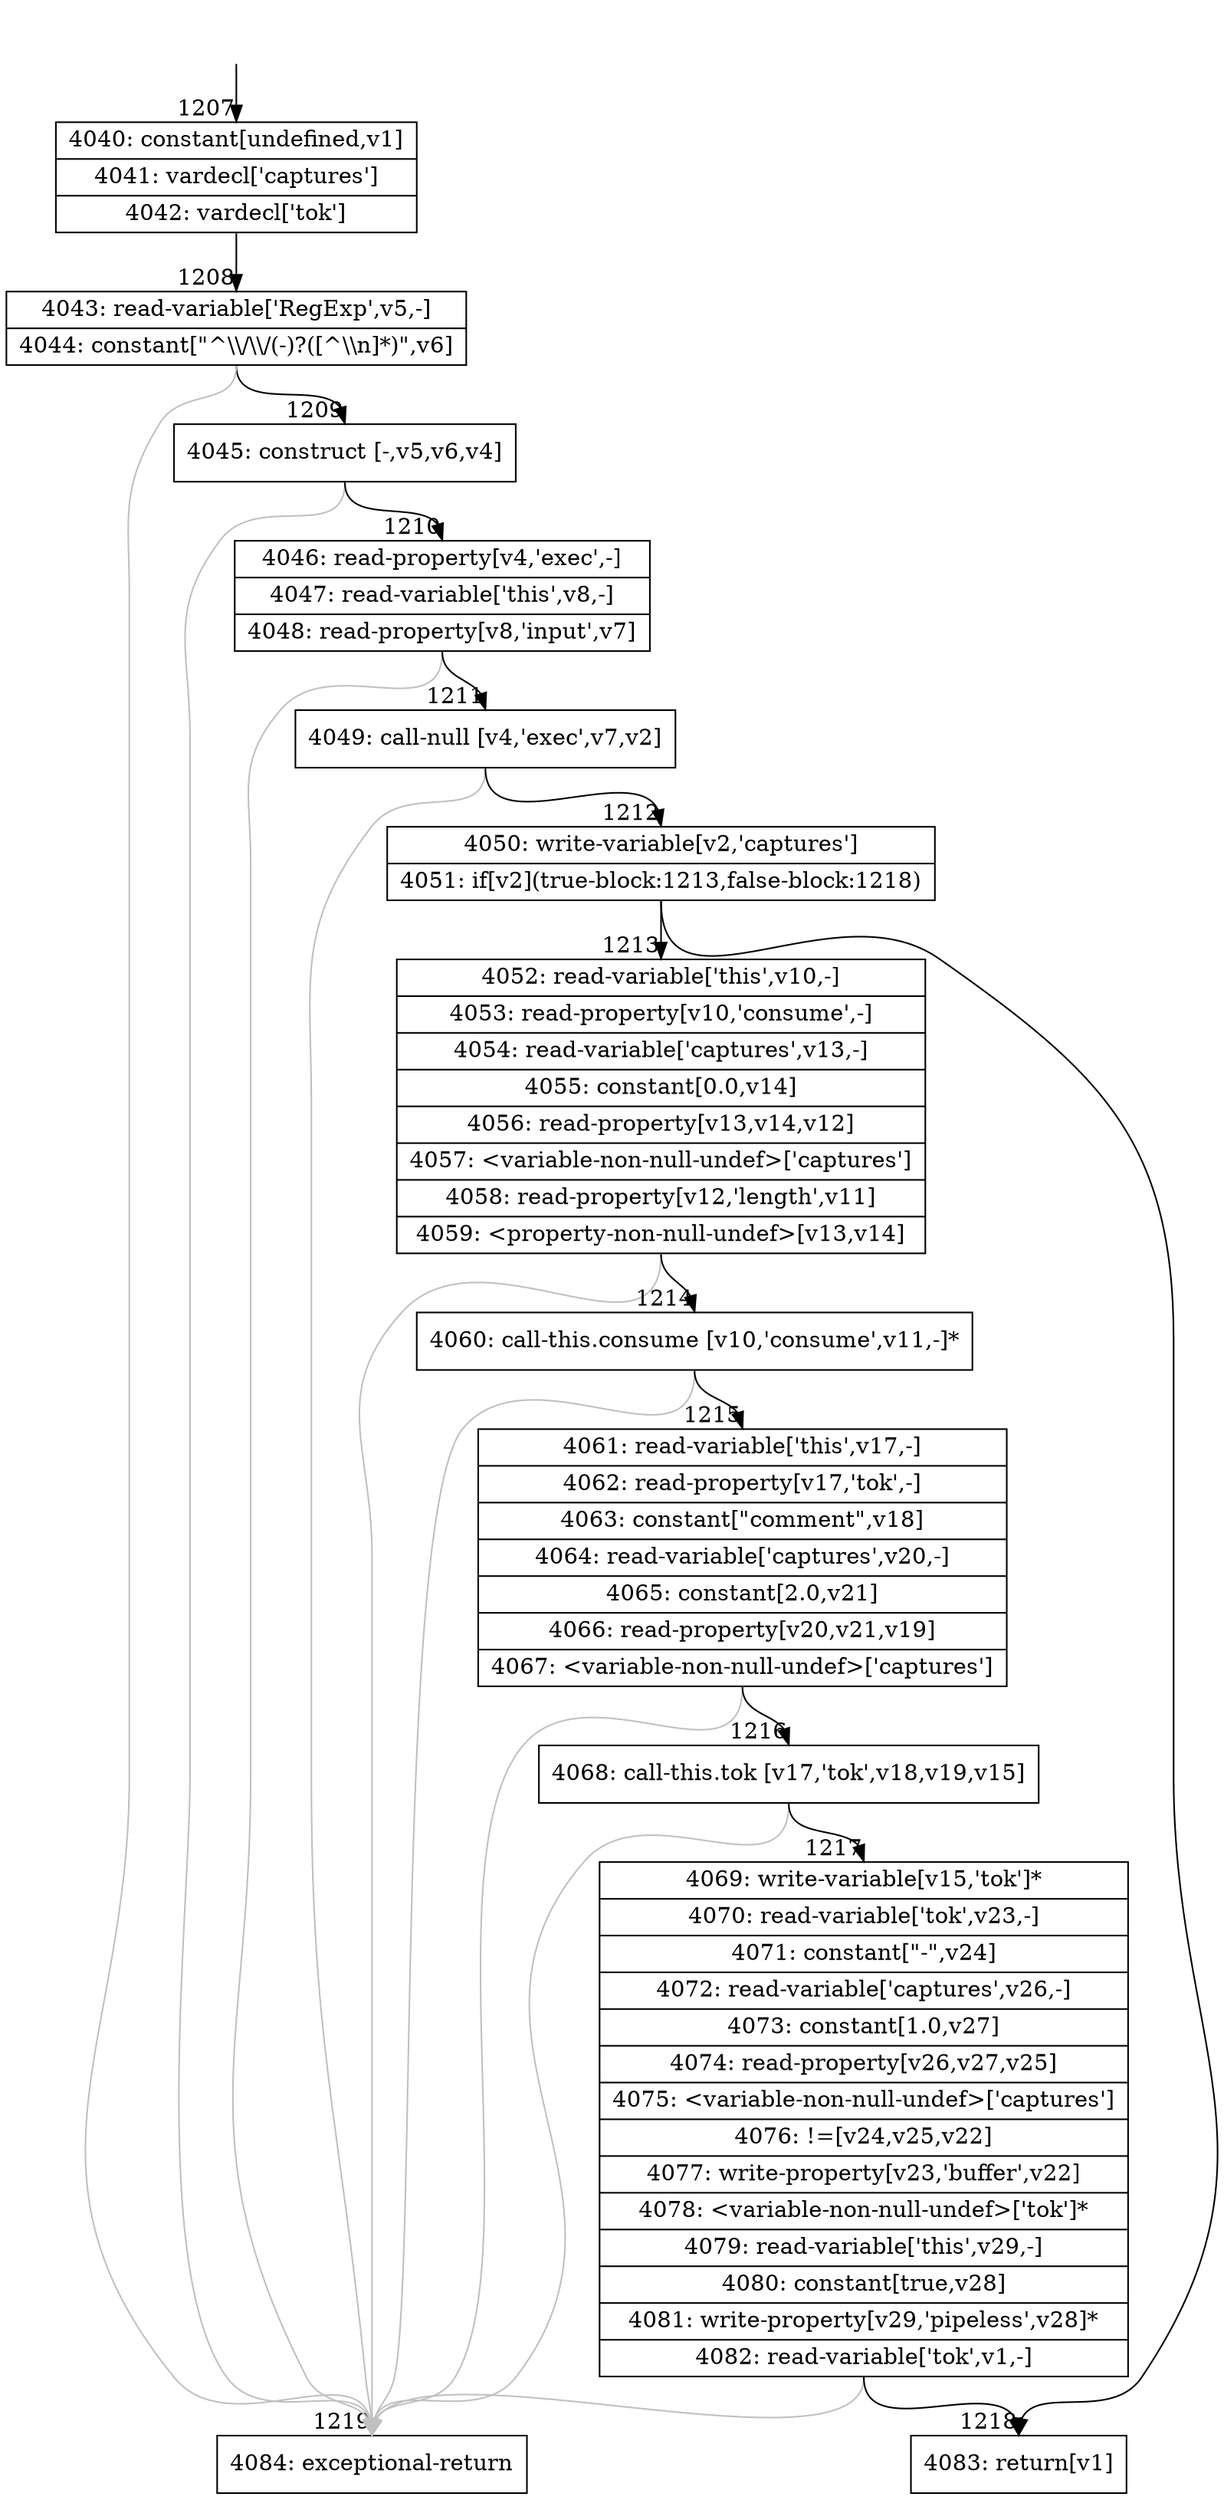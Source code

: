 digraph {
rankdir="TD"
BB_entry69[shape=none,label=""];
BB_entry69 -> BB1207 [tailport=s, headport=n, headlabel="    1207"]
BB1207 [shape=record label="{4040: constant[undefined,v1]|4041: vardecl['captures']|4042: vardecl['tok']}" ] 
BB1207 -> BB1208 [tailport=s, headport=n, headlabel="      1208"]
BB1208 [shape=record label="{4043: read-variable['RegExp',v5,-]|4044: constant[\"^\\\\/\\\\/(-)?([^\\\\n]*)\",v6]}" ] 
BB1208 -> BB1209 [tailport=s, headport=n, headlabel="      1209"]
BB1208 -> BB1219 [tailport=s, headport=n, color=gray, headlabel="      1219"]
BB1209 [shape=record label="{4045: construct [-,v5,v6,v4]}" ] 
BB1209 -> BB1210 [tailport=s, headport=n, headlabel="      1210"]
BB1209 -> BB1219 [tailport=s, headport=n, color=gray]
BB1210 [shape=record label="{4046: read-property[v4,'exec',-]|4047: read-variable['this',v8,-]|4048: read-property[v8,'input',v7]}" ] 
BB1210 -> BB1211 [tailport=s, headport=n, headlabel="      1211"]
BB1210 -> BB1219 [tailport=s, headport=n, color=gray]
BB1211 [shape=record label="{4049: call-null [v4,'exec',v7,v2]}" ] 
BB1211 -> BB1212 [tailport=s, headport=n, headlabel="      1212"]
BB1211 -> BB1219 [tailport=s, headport=n, color=gray]
BB1212 [shape=record label="{4050: write-variable[v2,'captures']|4051: if[v2](true-block:1213,false-block:1218)}" ] 
BB1212 -> BB1213 [tailport=s, headport=n, headlabel="      1213"]
BB1212 -> BB1218 [tailport=s, headport=n, headlabel="      1218"]
BB1213 [shape=record label="{4052: read-variable['this',v10,-]|4053: read-property[v10,'consume',-]|4054: read-variable['captures',v13,-]|4055: constant[0.0,v14]|4056: read-property[v13,v14,v12]|4057: \<variable-non-null-undef\>['captures']|4058: read-property[v12,'length',v11]|4059: \<property-non-null-undef\>[v13,v14]}" ] 
BB1213 -> BB1214 [tailport=s, headport=n, headlabel="      1214"]
BB1213 -> BB1219 [tailport=s, headport=n, color=gray]
BB1214 [shape=record label="{4060: call-this.consume [v10,'consume',v11,-]*}" ] 
BB1214 -> BB1215 [tailport=s, headport=n, headlabel="      1215"]
BB1214 -> BB1219 [tailport=s, headport=n, color=gray]
BB1215 [shape=record label="{4061: read-variable['this',v17,-]|4062: read-property[v17,'tok',-]|4063: constant[\"comment\",v18]|4064: read-variable['captures',v20,-]|4065: constant[2.0,v21]|4066: read-property[v20,v21,v19]|4067: \<variable-non-null-undef\>['captures']}" ] 
BB1215 -> BB1216 [tailport=s, headport=n, headlabel="      1216"]
BB1215 -> BB1219 [tailport=s, headport=n, color=gray]
BB1216 [shape=record label="{4068: call-this.tok [v17,'tok',v18,v19,v15]}" ] 
BB1216 -> BB1217 [tailport=s, headport=n, headlabel="      1217"]
BB1216 -> BB1219 [tailport=s, headport=n, color=gray]
BB1217 [shape=record label="{4069: write-variable[v15,'tok']*|4070: read-variable['tok',v23,-]|4071: constant[\"-\",v24]|4072: read-variable['captures',v26,-]|4073: constant[1.0,v27]|4074: read-property[v26,v27,v25]|4075: \<variable-non-null-undef\>['captures']|4076: !=[v24,v25,v22]|4077: write-property[v23,'buffer',v22]|4078: \<variable-non-null-undef\>['tok']*|4079: read-variable['this',v29,-]|4080: constant[true,v28]|4081: write-property[v29,'pipeless',v28]*|4082: read-variable['tok',v1,-]}" ] 
BB1217 -> BB1218 [tailport=s, headport=n]
BB1217 -> BB1219 [tailport=s, headport=n, color=gray]
BB1218 [shape=record label="{4083: return[v1]}" ] 
BB1219 [shape=record label="{4084: exceptional-return}" ] 
//#$~ 1379
}
